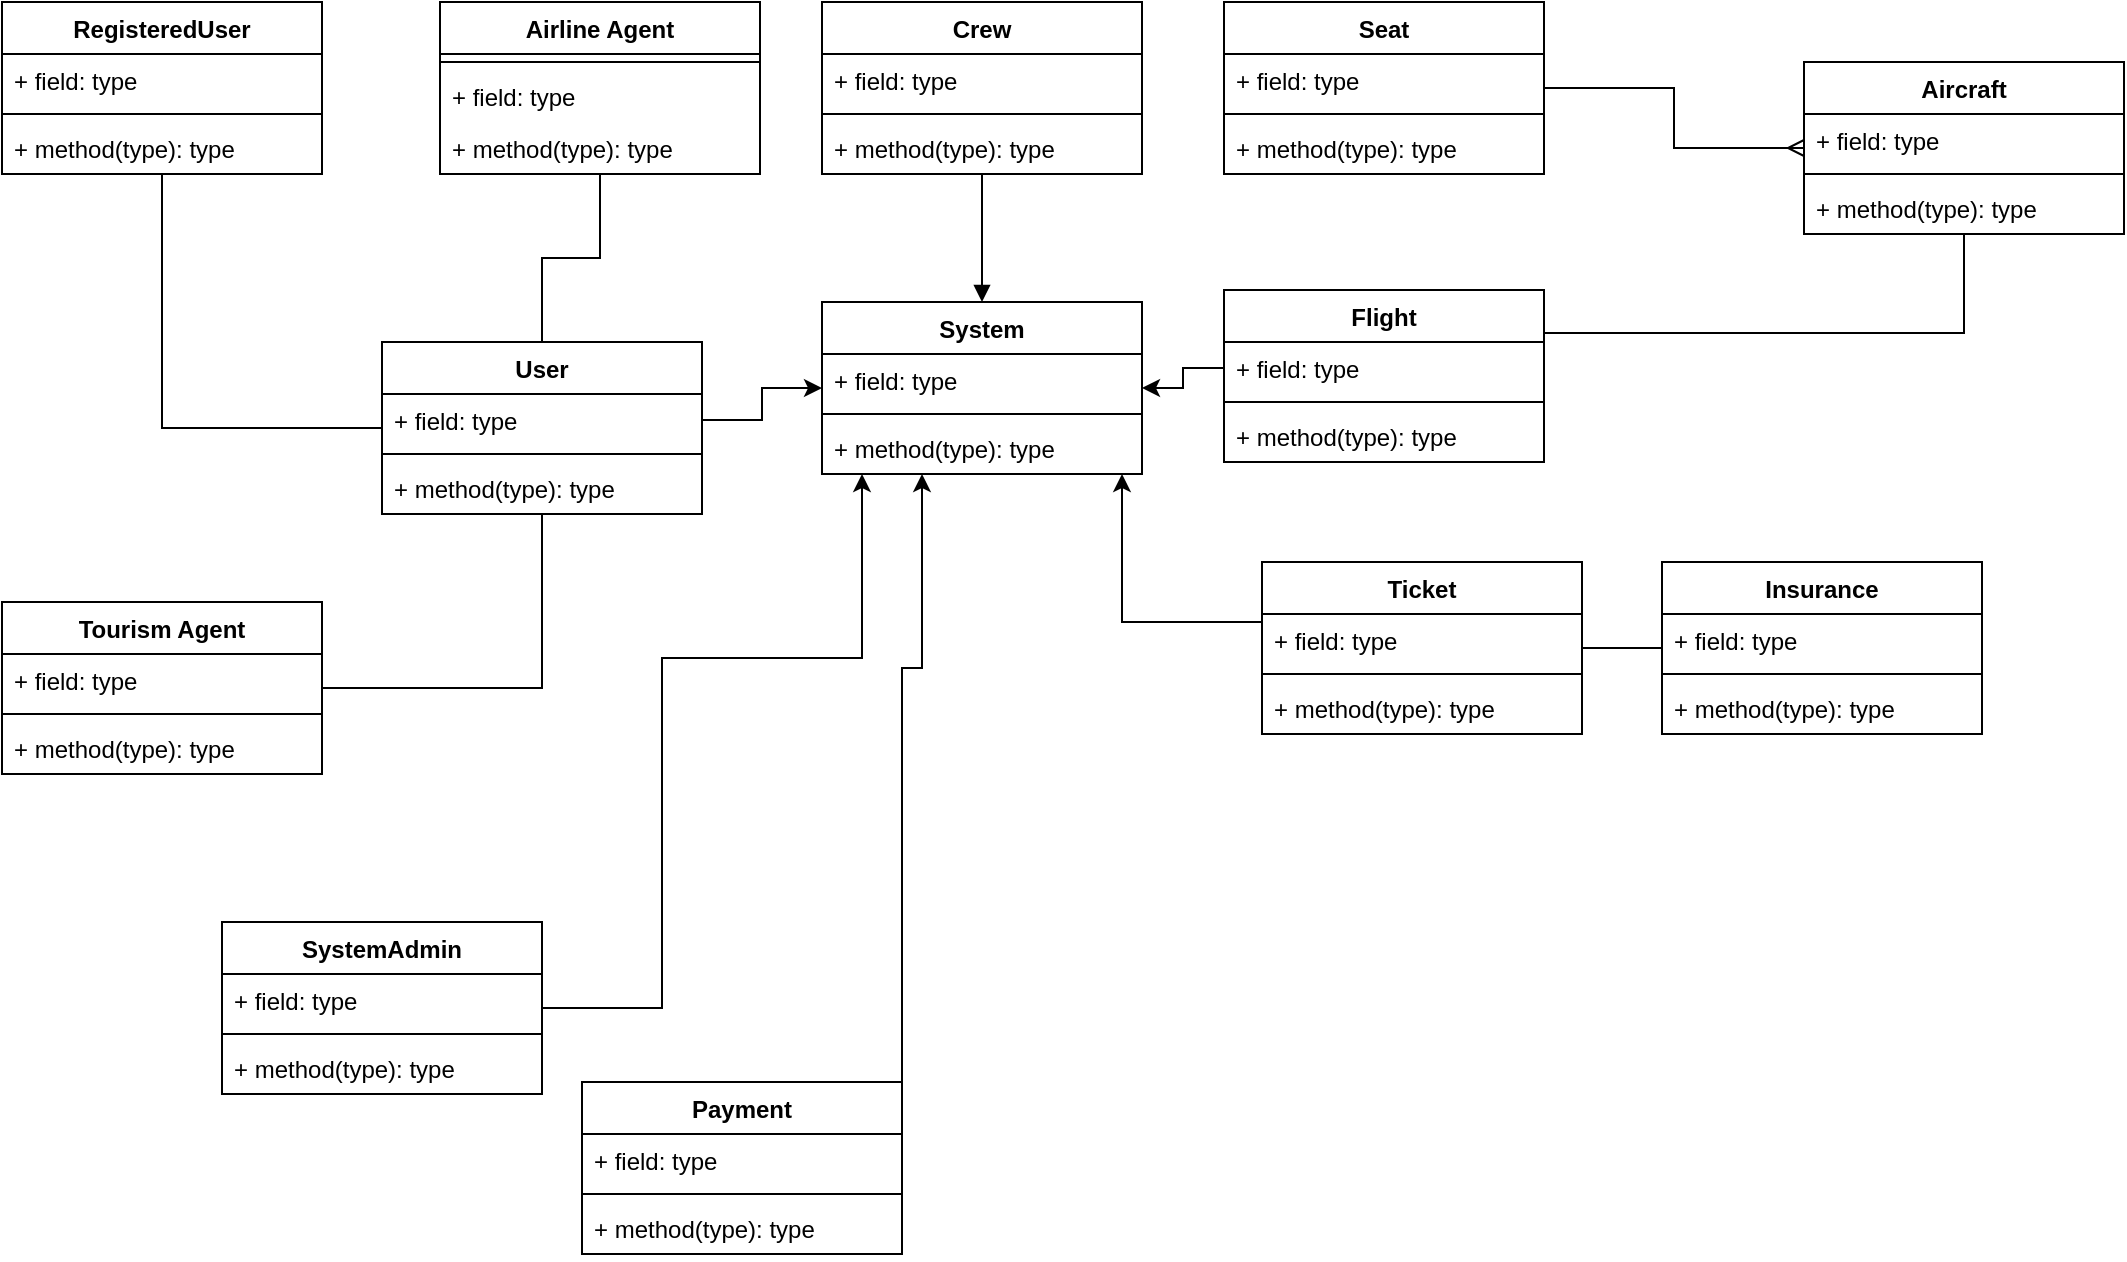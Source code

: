 <mxfile version="22.0.2" type="device">
  <diagram id="C5RBs43oDa-KdzZeNtuy" name="Page-1">
    <mxGraphModel dx="1235" dy="715" grid="1" gridSize="10" guides="1" tooltips="1" connect="1" arrows="1" fold="1" page="1" pageScale="1" pageWidth="1169" pageHeight="827" math="0" shadow="0">
      <root>
        <mxCell id="WIyWlLk6GJQsqaUBKTNV-0" />
        <mxCell id="WIyWlLk6GJQsqaUBKTNV-1" parent="WIyWlLk6GJQsqaUBKTNV-0" />
        <mxCell id="aw-GPny0GJZwGLFEZNLA-31" style="edgeStyle=orthogonalEdgeStyle;rounded=0;orthogonalLoop=1;jettySize=auto;html=1;endArrow=none;endFill=0;" edge="1" parent="WIyWlLk6GJQsqaUBKTNV-1" source="whf_SGI6JC4aqG-MGkW3-0" target="aw-GPny0GJZwGLFEZNLA-14">
          <mxGeometry relative="1" as="geometry" />
        </mxCell>
        <mxCell id="whf_SGI6JC4aqG-MGkW3-0" value="User" style="swimlane;fontStyle=1;align=center;verticalAlign=top;childLayout=stackLayout;horizontal=1;startSize=26;horizontalStack=0;resizeParent=1;resizeParentMax=0;resizeLast=0;collapsible=1;marginBottom=0;whiteSpace=wrap;html=1;" parent="WIyWlLk6GJQsqaUBKTNV-1" vertex="1">
          <mxGeometry x="230" y="190" width="160" height="86" as="geometry" />
        </mxCell>
        <mxCell id="whf_SGI6JC4aqG-MGkW3-1" value="+ field: type" style="text;strokeColor=none;fillColor=none;align=left;verticalAlign=top;spacingLeft=4;spacingRight=4;overflow=hidden;rotatable=0;points=[[0,0.5],[1,0.5]];portConstraint=eastwest;whiteSpace=wrap;html=1;" parent="whf_SGI6JC4aqG-MGkW3-0" vertex="1">
          <mxGeometry y="26" width="160" height="26" as="geometry" />
        </mxCell>
        <mxCell id="whf_SGI6JC4aqG-MGkW3-2" value="" style="line;strokeWidth=1;fillColor=none;align=left;verticalAlign=middle;spacingTop=-1;spacingLeft=3;spacingRight=3;rotatable=0;labelPosition=right;points=[];portConstraint=eastwest;strokeColor=inherit;" parent="whf_SGI6JC4aqG-MGkW3-0" vertex="1">
          <mxGeometry y="52" width="160" height="8" as="geometry" />
        </mxCell>
        <mxCell id="whf_SGI6JC4aqG-MGkW3-3" value="+ method(type): type" style="text;strokeColor=none;fillColor=none;align=left;verticalAlign=top;spacingLeft=4;spacingRight=4;overflow=hidden;rotatable=0;points=[[0,0.5],[1,0.5]];portConstraint=eastwest;whiteSpace=wrap;html=1;" parent="whf_SGI6JC4aqG-MGkW3-0" vertex="1">
          <mxGeometry y="60" width="160" height="26" as="geometry" />
        </mxCell>
        <mxCell id="aw-GPny0GJZwGLFEZNLA-3" style="edgeStyle=orthogonalEdgeStyle;rounded=0;orthogonalLoop=1;jettySize=auto;html=1;endArrow=none;endFill=0;" edge="1" parent="WIyWlLk6GJQsqaUBKTNV-1" source="whf_SGI6JC4aqG-MGkW3-4" target="whf_SGI6JC4aqG-MGkW3-0">
          <mxGeometry relative="1" as="geometry">
            <Array as="points">
              <mxPoint x="120" y="233" />
            </Array>
          </mxGeometry>
        </mxCell>
        <mxCell id="whf_SGI6JC4aqG-MGkW3-4" value="RegisteredUser" style="swimlane;fontStyle=1;align=center;verticalAlign=top;childLayout=stackLayout;horizontal=1;startSize=26;horizontalStack=0;resizeParent=1;resizeParentMax=0;resizeLast=0;collapsible=1;marginBottom=0;whiteSpace=wrap;html=1;" parent="WIyWlLk6GJQsqaUBKTNV-1" vertex="1">
          <mxGeometry x="40" y="20" width="160" height="86" as="geometry" />
        </mxCell>
        <mxCell id="whf_SGI6JC4aqG-MGkW3-5" value="+ field: type" style="text;strokeColor=none;fillColor=none;align=left;verticalAlign=top;spacingLeft=4;spacingRight=4;overflow=hidden;rotatable=0;points=[[0,0.5],[1,0.5]];portConstraint=eastwest;whiteSpace=wrap;html=1;" parent="whf_SGI6JC4aqG-MGkW3-4" vertex="1">
          <mxGeometry y="26" width="160" height="26" as="geometry" />
        </mxCell>
        <mxCell id="whf_SGI6JC4aqG-MGkW3-6" value="" style="line;strokeWidth=1;fillColor=none;align=left;verticalAlign=middle;spacingTop=-1;spacingLeft=3;spacingRight=3;rotatable=0;labelPosition=right;points=[];portConstraint=eastwest;strokeColor=inherit;" parent="whf_SGI6JC4aqG-MGkW3-4" vertex="1">
          <mxGeometry y="52" width="160" height="8" as="geometry" />
        </mxCell>
        <mxCell id="whf_SGI6JC4aqG-MGkW3-7" value="+ method(type): type" style="text;strokeColor=none;fillColor=none;align=left;verticalAlign=top;spacingLeft=4;spacingRight=4;overflow=hidden;rotatable=0;points=[[0,0.5],[1,0.5]];portConstraint=eastwest;whiteSpace=wrap;html=1;" parent="whf_SGI6JC4aqG-MGkW3-4" vertex="1">
          <mxGeometry y="60" width="160" height="26" as="geometry" />
        </mxCell>
        <mxCell id="whf_SGI6JC4aqG-MGkW3-12" value="Seat" style="swimlane;fontStyle=1;align=center;verticalAlign=top;childLayout=stackLayout;horizontal=1;startSize=26;horizontalStack=0;resizeParent=1;resizeParentMax=0;resizeLast=0;collapsible=1;marginBottom=0;whiteSpace=wrap;html=1;" parent="WIyWlLk6GJQsqaUBKTNV-1" vertex="1">
          <mxGeometry x="651" y="20" width="160" height="86" as="geometry" />
        </mxCell>
        <mxCell id="whf_SGI6JC4aqG-MGkW3-13" value="+ field: type" style="text;strokeColor=none;fillColor=none;align=left;verticalAlign=top;spacingLeft=4;spacingRight=4;overflow=hidden;rotatable=0;points=[[0,0.5],[1,0.5]];portConstraint=eastwest;whiteSpace=wrap;html=1;" parent="whf_SGI6JC4aqG-MGkW3-12" vertex="1">
          <mxGeometry y="26" width="160" height="26" as="geometry" />
        </mxCell>
        <mxCell id="whf_SGI6JC4aqG-MGkW3-14" value="" style="line;strokeWidth=1;fillColor=none;align=left;verticalAlign=middle;spacingTop=-1;spacingLeft=3;spacingRight=3;rotatable=0;labelPosition=right;points=[];portConstraint=eastwest;strokeColor=inherit;" parent="whf_SGI6JC4aqG-MGkW3-12" vertex="1">
          <mxGeometry y="52" width="160" height="8" as="geometry" />
        </mxCell>
        <mxCell id="whf_SGI6JC4aqG-MGkW3-15" value="+ method(type): type" style="text;strokeColor=none;fillColor=none;align=left;verticalAlign=top;spacingLeft=4;spacingRight=4;overflow=hidden;rotatable=0;points=[[0,0.5],[1,0.5]];portConstraint=eastwest;whiteSpace=wrap;html=1;" parent="whf_SGI6JC4aqG-MGkW3-12" vertex="1">
          <mxGeometry y="60" width="160" height="26" as="geometry" />
        </mxCell>
        <mxCell id="aw-GPny0GJZwGLFEZNLA-9" style="edgeStyle=orthogonalEdgeStyle;rounded=0;orthogonalLoop=1;jettySize=auto;html=1;exitX=1;exitY=0.25;exitDx=0;exitDy=0;endArrow=none;endFill=0;" edge="1" parent="WIyWlLk6GJQsqaUBKTNV-1" source="whf_SGI6JC4aqG-MGkW3-16" target="xYayTOOLB2RGcjKJtRsR-19">
          <mxGeometry relative="1" as="geometry" />
        </mxCell>
        <mxCell id="whf_SGI6JC4aqG-MGkW3-16" value="Flight" style="swimlane;fontStyle=1;align=center;verticalAlign=top;childLayout=stackLayout;horizontal=1;startSize=26;horizontalStack=0;resizeParent=1;resizeParentMax=0;resizeLast=0;collapsible=1;marginBottom=0;whiteSpace=wrap;html=1;" parent="WIyWlLk6GJQsqaUBKTNV-1" vertex="1">
          <mxGeometry x="651" y="164" width="160" height="86" as="geometry" />
        </mxCell>
        <mxCell id="whf_SGI6JC4aqG-MGkW3-17" value="+ field: type" style="text;strokeColor=none;fillColor=none;align=left;verticalAlign=top;spacingLeft=4;spacingRight=4;overflow=hidden;rotatable=0;points=[[0,0.5],[1,0.5]];portConstraint=eastwest;whiteSpace=wrap;html=1;" parent="whf_SGI6JC4aqG-MGkW3-16" vertex="1">
          <mxGeometry y="26" width="160" height="26" as="geometry" />
        </mxCell>
        <mxCell id="whf_SGI6JC4aqG-MGkW3-18" value="" style="line;strokeWidth=1;fillColor=none;align=left;verticalAlign=middle;spacingTop=-1;spacingLeft=3;spacingRight=3;rotatable=0;labelPosition=right;points=[];portConstraint=eastwest;strokeColor=inherit;" parent="whf_SGI6JC4aqG-MGkW3-16" vertex="1">
          <mxGeometry y="52" width="160" height="8" as="geometry" />
        </mxCell>
        <mxCell id="whf_SGI6JC4aqG-MGkW3-19" value="+ method(type): type" style="text;strokeColor=none;fillColor=none;align=left;verticalAlign=top;spacingLeft=4;spacingRight=4;overflow=hidden;rotatable=0;points=[[0,0.5],[1,0.5]];portConstraint=eastwest;whiteSpace=wrap;html=1;" parent="whf_SGI6JC4aqG-MGkW3-16" vertex="1">
          <mxGeometry y="60" width="160" height="26" as="geometry" />
        </mxCell>
        <mxCell id="whf_SGI6JC4aqG-MGkW3-20" value="Insurance" style="swimlane;fontStyle=1;align=center;verticalAlign=top;childLayout=stackLayout;horizontal=1;startSize=26;horizontalStack=0;resizeParent=1;resizeParentMax=0;resizeLast=0;collapsible=1;marginBottom=0;whiteSpace=wrap;html=1;" parent="WIyWlLk6GJQsqaUBKTNV-1" vertex="1">
          <mxGeometry x="870" y="300" width="160" height="86" as="geometry" />
        </mxCell>
        <mxCell id="whf_SGI6JC4aqG-MGkW3-21" value="+ field: type" style="text;strokeColor=none;fillColor=none;align=left;verticalAlign=top;spacingLeft=4;spacingRight=4;overflow=hidden;rotatable=0;points=[[0,0.5],[1,0.5]];portConstraint=eastwest;whiteSpace=wrap;html=1;" parent="whf_SGI6JC4aqG-MGkW3-20" vertex="1">
          <mxGeometry y="26" width="160" height="26" as="geometry" />
        </mxCell>
        <mxCell id="whf_SGI6JC4aqG-MGkW3-22" value="" style="line;strokeWidth=1;fillColor=none;align=left;verticalAlign=middle;spacingTop=-1;spacingLeft=3;spacingRight=3;rotatable=0;labelPosition=right;points=[];portConstraint=eastwest;strokeColor=inherit;" parent="whf_SGI6JC4aqG-MGkW3-20" vertex="1">
          <mxGeometry y="52" width="160" height="8" as="geometry" />
        </mxCell>
        <mxCell id="whf_SGI6JC4aqG-MGkW3-23" value="+ method(type): type" style="text;strokeColor=none;fillColor=none;align=left;verticalAlign=top;spacingLeft=4;spacingRight=4;overflow=hidden;rotatable=0;points=[[0,0.5],[1,0.5]];portConstraint=eastwest;whiteSpace=wrap;html=1;" parent="whf_SGI6JC4aqG-MGkW3-20" vertex="1">
          <mxGeometry y="60" width="160" height="26" as="geometry" />
        </mxCell>
        <mxCell id="aw-GPny0GJZwGLFEZNLA-4" style="edgeStyle=orthogonalEdgeStyle;rounded=0;orthogonalLoop=1;jettySize=auto;html=1;endArrow=none;endFill=0;" edge="1" parent="WIyWlLk6GJQsqaUBKTNV-1" source="whf_SGI6JC4aqG-MGkW3-24" target="whf_SGI6JC4aqG-MGkW3-0">
          <mxGeometry relative="1" as="geometry" />
        </mxCell>
        <mxCell id="whf_SGI6JC4aqG-MGkW3-24" value="Tourism Agent" style="swimlane;fontStyle=1;align=center;verticalAlign=top;childLayout=stackLayout;horizontal=1;startSize=26;horizontalStack=0;resizeParent=1;resizeParentMax=0;resizeLast=0;collapsible=1;marginBottom=0;whiteSpace=wrap;html=1;" parent="WIyWlLk6GJQsqaUBKTNV-1" vertex="1">
          <mxGeometry x="40" y="320" width="160" height="86" as="geometry" />
        </mxCell>
        <mxCell id="whf_SGI6JC4aqG-MGkW3-25" value="+ field: type" style="text;strokeColor=none;fillColor=none;align=left;verticalAlign=top;spacingLeft=4;spacingRight=4;overflow=hidden;rotatable=0;points=[[0,0.5],[1,0.5]];portConstraint=eastwest;whiteSpace=wrap;html=1;" parent="whf_SGI6JC4aqG-MGkW3-24" vertex="1">
          <mxGeometry y="26" width="160" height="26" as="geometry" />
        </mxCell>
        <mxCell id="whf_SGI6JC4aqG-MGkW3-26" value="" style="line;strokeWidth=1;fillColor=none;align=left;verticalAlign=middle;spacingTop=-1;spacingLeft=3;spacingRight=3;rotatable=0;labelPosition=right;points=[];portConstraint=eastwest;strokeColor=inherit;" parent="whf_SGI6JC4aqG-MGkW3-24" vertex="1">
          <mxGeometry y="52" width="160" height="8" as="geometry" />
        </mxCell>
        <mxCell id="whf_SGI6JC4aqG-MGkW3-27" value="+ method(type): type" style="text;strokeColor=none;fillColor=none;align=left;verticalAlign=top;spacingLeft=4;spacingRight=4;overflow=hidden;rotatable=0;points=[[0,0.5],[1,0.5]];portConstraint=eastwest;whiteSpace=wrap;html=1;" parent="whf_SGI6JC4aqG-MGkW3-24" vertex="1">
          <mxGeometry y="60" width="160" height="26" as="geometry" />
        </mxCell>
        <mxCell id="aw-GPny0GJZwGLFEZNLA-33" style="edgeStyle=orthogonalEdgeStyle;rounded=0;orthogonalLoop=1;jettySize=auto;html=1;" edge="1" parent="WIyWlLk6GJQsqaUBKTNV-1" source="whf_SGI6JC4aqG-MGkW3-28" target="aw-GPny0GJZwGLFEZNLA-23">
          <mxGeometry relative="1" as="geometry">
            <Array as="points">
              <mxPoint x="370" y="348" />
              <mxPoint x="470" y="348" />
            </Array>
          </mxGeometry>
        </mxCell>
        <mxCell id="whf_SGI6JC4aqG-MGkW3-28" value="SystemAdmin" style="swimlane;fontStyle=1;align=center;verticalAlign=top;childLayout=stackLayout;horizontal=1;startSize=26;horizontalStack=0;resizeParent=1;resizeParentMax=0;resizeLast=0;collapsible=1;marginBottom=0;whiteSpace=wrap;html=1;" parent="WIyWlLk6GJQsqaUBKTNV-1" vertex="1">
          <mxGeometry x="150" y="480" width="160" height="86" as="geometry" />
        </mxCell>
        <mxCell id="whf_SGI6JC4aqG-MGkW3-29" value="+ field: type" style="text;strokeColor=none;fillColor=none;align=left;verticalAlign=top;spacingLeft=4;spacingRight=4;overflow=hidden;rotatable=0;points=[[0,0.5],[1,0.5]];portConstraint=eastwest;whiteSpace=wrap;html=1;" parent="whf_SGI6JC4aqG-MGkW3-28" vertex="1">
          <mxGeometry y="26" width="160" height="26" as="geometry" />
        </mxCell>
        <mxCell id="whf_SGI6JC4aqG-MGkW3-30" value="" style="line;strokeWidth=1;fillColor=none;align=left;verticalAlign=middle;spacingTop=-1;spacingLeft=3;spacingRight=3;rotatable=0;labelPosition=right;points=[];portConstraint=eastwest;strokeColor=inherit;" parent="whf_SGI6JC4aqG-MGkW3-28" vertex="1">
          <mxGeometry y="52" width="160" height="8" as="geometry" />
        </mxCell>
        <mxCell id="whf_SGI6JC4aqG-MGkW3-31" value="+ method(type): type" style="text;strokeColor=none;fillColor=none;align=left;verticalAlign=top;spacingLeft=4;spacingRight=4;overflow=hidden;rotatable=0;points=[[0,0.5],[1,0.5]];portConstraint=eastwest;whiteSpace=wrap;html=1;" parent="whf_SGI6JC4aqG-MGkW3-28" vertex="1">
          <mxGeometry y="60" width="160" height="26" as="geometry" />
        </mxCell>
        <mxCell id="aw-GPny0GJZwGLFEZNLA-0" style="edgeStyle=orthogonalEdgeStyle;rounded=0;orthogonalLoop=1;jettySize=auto;html=1;endArrow=none;endFill=0;" edge="1" parent="WIyWlLk6GJQsqaUBKTNV-1" source="xYayTOOLB2RGcjKJtRsR-5" target="whf_SGI6JC4aqG-MGkW3-20">
          <mxGeometry relative="1" as="geometry" />
        </mxCell>
        <mxCell id="aw-GPny0GJZwGLFEZNLA-28" style="edgeStyle=orthogonalEdgeStyle;rounded=0;orthogonalLoop=1;jettySize=auto;html=1;" edge="1" parent="WIyWlLk6GJQsqaUBKTNV-1" source="xYayTOOLB2RGcjKJtRsR-5" target="aw-GPny0GJZwGLFEZNLA-23">
          <mxGeometry relative="1" as="geometry">
            <mxPoint x="570" y="270" as="targetPoint" />
            <Array as="points">
              <mxPoint x="600" y="330" />
            </Array>
          </mxGeometry>
        </mxCell>
        <mxCell id="xYayTOOLB2RGcjKJtRsR-5" value="Ticket" style="swimlane;fontStyle=1;align=center;verticalAlign=top;childLayout=stackLayout;horizontal=1;startSize=26;horizontalStack=0;resizeParent=1;resizeParentMax=0;resizeLast=0;collapsible=1;marginBottom=0;whiteSpace=wrap;html=1;" parent="WIyWlLk6GJQsqaUBKTNV-1" vertex="1">
          <mxGeometry x="670" y="300" width="160" height="86" as="geometry" />
        </mxCell>
        <mxCell id="xYayTOOLB2RGcjKJtRsR-6" value="+ field: type" style="text;strokeColor=none;fillColor=none;align=left;verticalAlign=top;spacingLeft=4;spacingRight=4;overflow=hidden;rotatable=0;points=[[0,0.5],[1,0.5]];portConstraint=eastwest;whiteSpace=wrap;html=1;" parent="xYayTOOLB2RGcjKJtRsR-5" vertex="1">
          <mxGeometry y="26" width="160" height="26" as="geometry" />
        </mxCell>
        <mxCell id="xYayTOOLB2RGcjKJtRsR-7" value="" style="line;strokeWidth=1;fillColor=none;align=left;verticalAlign=middle;spacingTop=-1;spacingLeft=3;spacingRight=3;rotatable=0;labelPosition=right;points=[];portConstraint=eastwest;strokeColor=inherit;" parent="xYayTOOLB2RGcjKJtRsR-5" vertex="1">
          <mxGeometry y="52" width="160" height="8" as="geometry" />
        </mxCell>
        <mxCell id="xYayTOOLB2RGcjKJtRsR-8" value="+ method(type): type" style="text;strokeColor=none;fillColor=none;align=left;verticalAlign=top;spacingLeft=4;spacingRight=4;overflow=hidden;rotatable=0;points=[[0,0.5],[1,0.5]];portConstraint=eastwest;whiteSpace=wrap;html=1;" parent="xYayTOOLB2RGcjKJtRsR-5" vertex="1">
          <mxGeometry y="60" width="160" height="26" as="geometry" />
        </mxCell>
        <mxCell id="aw-GPny0GJZwGLFEZNLA-11" style="edgeStyle=orthogonalEdgeStyle;rounded=0;orthogonalLoop=1;jettySize=auto;html=1;endArrow=none;endFill=0;startArrow=ERmany;startFill=0;" edge="1" parent="WIyWlLk6GJQsqaUBKTNV-1" source="xYayTOOLB2RGcjKJtRsR-19" target="whf_SGI6JC4aqG-MGkW3-12">
          <mxGeometry relative="1" as="geometry" />
        </mxCell>
        <mxCell id="xYayTOOLB2RGcjKJtRsR-19" value="Aircraft" style="swimlane;fontStyle=1;align=center;verticalAlign=top;childLayout=stackLayout;horizontal=1;startSize=26;horizontalStack=0;resizeParent=1;resizeParentMax=0;resizeLast=0;collapsible=1;marginBottom=0;whiteSpace=wrap;html=1;" parent="WIyWlLk6GJQsqaUBKTNV-1" vertex="1">
          <mxGeometry x="941" y="50" width="160" height="86" as="geometry" />
        </mxCell>
        <mxCell id="xYayTOOLB2RGcjKJtRsR-20" value="+ field: type" style="text;strokeColor=none;fillColor=none;align=left;verticalAlign=top;spacingLeft=4;spacingRight=4;overflow=hidden;rotatable=0;points=[[0,0.5],[1,0.5]];portConstraint=eastwest;whiteSpace=wrap;html=1;" parent="xYayTOOLB2RGcjKJtRsR-19" vertex="1">
          <mxGeometry y="26" width="160" height="26" as="geometry" />
        </mxCell>
        <mxCell id="xYayTOOLB2RGcjKJtRsR-21" value="" style="line;strokeWidth=1;fillColor=none;align=left;verticalAlign=middle;spacingTop=-1;spacingLeft=3;spacingRight=3;rotatable=0;labelPosition=right;points=[];portConstraint=eastwest;strokeColor=inherit;" parent="xYayTOOLB2RGcjKJtRsR-19" vertex="1">
          <mxGeometry y="52" width="160" height="8" as="geometry" />
        </mxCell>
        <mxCell id="xYayTOOLB2RGcjKJtRsR-22" value="+ method(type): type" style="text;strokeColor=none;fillColor=none;align=left;verticalAlign=top;spacingLeft=4;spacingRight=4;overflow=hidden;rotatable=0;points=[[0,0.5],[1,0.5]];portConstraint=eastwest;whiteSpace=wrap;html=1;" parent="xYayTOOLB2RGcjKJtRsR-19" vertex="1">
          <mxGeometry y="60" width="160" height="26" as="geometry" />
        </mxCell>
        <mxCell id="aw-GPny0GJZwGLFEZNLA-32" style="edgeStyle=orthogonalEdgeStyle;rounded=0;orthogonalLoop=1;jettySize=auto;html=1;endArrow=block;endFill=1;" edge="1" parent="WIyWlLk6GJQsqaUBKTNV-1" source="xYayTOOLB2RGcjKJtRsR-24" target="aw-GPny0GJZwGLFEZNLA-23">
          <mxGeometry relative="1" as="geometry" />
        </mxCell>
        <mxCell id="xYayTOOLB2RGcjKJtRsR-24" value="Crew" style="swimlane;fontStyle=1;align=center;verticalAlign=top;childLayout=stackLayout;horizontal=1;startSize=26;horizontalStack=0;resizeParent=1;resizeParentMax=0;resizeLast=0;collapsible=1;marginBottom=0;whiteSpace=wrap;html=1;" parent="WIyWlLk6GJQsqaUBKTNV-1" vertex="1">
          <mxGeometry x="450" y="20" width="160" height="86" as="geometry" />
        </mxCell>
        <mxCell id="xYayTOOLB2RGcjKJtRsR-25" value="+ field: type" style="text;strokeColor=none;fillColor=none;align=left;verticalAlign=top;spacingLeft=4;spacingRight=4;overflow=hidden;rotatable=0;points=[[0,0.5],[1,0.5]];portConstraint=eastwest;whiteSpace=wrap;html=1;" parent="xYayTOOLB2RGcjKJtRsR-24" vertex="1">
          <mxGeometry y="26" width="160" height="26" as="geometry" />
        </mxCell>
        <mxCell id="xYayTOOLB2RGcjKJtRsR-26" value="" style="line;strokeWidth=1;fillColor=none;align=left;verticalAlign=middle;spacingTop=-1;spacingLeft=3;spacingRight=3;rotatable=0;labelPosition=right;points=[];portConstraint=eastwest;strokeColor=inherit;" parent="xYayTOOLB2RGcjKJtRsR-24" vertex="1">
          <mxGeometry y="52" width="160" height="8" as="geometry" />
        </mxCell>
        <mxCell id="xYayTOOLB2RGcjKJtRsR-27" value="+ method(type): type" style="text;strokeColor=none;fillColor=none;align=left;verticalAlign=top;spacingLeft=4;spacingRight=4;overflow=hidden;rotatable=0;points=[[0,0.5],[1,0.5]];portConstraint=eastwest;whiteSpace=wrap;html=1;" parent="xYayTOOLB2RGcjKJtRsR-24" vertex="1">
          <mxGeometry y="60" width="160" height="26" as="geometry" />
        </mxCell>
        <mxCell id="aw-GPny0GJZwGLFEZNLA-14" value="Airline Agent" style="swimlane;fontStyle=1;align=center;verticalAlign=top;childLayout=stackLayout;horizontal=1;startSize=26;horizontalStack=0;resizeParent=1;resizeParentMax=0;resizeLast=0;collapsible=1;marginBottom=0;whiteSpace=wrap;html=1;" vertex="1" parent="WIyWlLk6GJQsqaUBKTNV-1">
          <mxGeometry x="259" y="20" width="160" height="86" as="geometry" />
        </mxCell>
        <mxCell id="aw-GPny0GJZwGLFEZNLA-16" value="" style="line;strokeWidth=1;fillColor=none;align=left;verticalAlign=middle;spacingTop=-1;spacingLeft=3;spacingRight=3;rotatable=0;labelPosition=right;points=[];portConstraint=eastwest;strokeColor=inherit;" vertex="1" parent="aw-GPny0GJZwGLFEZNLA-14">
          <mxGeometry y="26" width="160" height="8" as="geometry" />
        </mxCell>
        <mxCell id="aw-GPny0GJZwGLFEZNLA-15" value="+ field: type" style="text;strokeColor=none;fillColor=none;align=left;verticalAlign=top;spacingLeft=4;spacingRight=4;overflow=hidden;rotatable=0;points=[[0,0.5],[1,0.5]];portConstraint=eastwest;whiteSpace=wrap;html=1;" vertex="1" parent="aw-GPny0GJZwGLFEZNLA-14">
          <mxGeometry y="34" width="160" height="26" as="geometry" />
        </mxCell>
        <mxCell id="aw-GPny0GJZwGLFEZNLA-17" value="+ method(type): type" style="text;strokeColor=none;fillColor=none;align=left;verticalAlign=top;spacingLeft=4;spacingRight=4;overflow=hidden;rotatable=0;points=[[0,0.5],[1,0.5]];portConstraint=eastwest;whiteSpace=wrap;html=1;" vertex="1" parent="aw-GPny0GJZwGLFEZNLA-14">
          <mxGeometry y="60" width="160" height="26" as="geometry" />
        </mxCell>
        <mxCell id="aw-GPny0GJZwGLFEZNLA-23" value="System" style="swimlane;fontStyle=1;align=center;verticalAlign=top;childLayout=stackLayout;horizontal=1;startSize=26;horizontalStack=0;resizeParent=1;resizeParentMax=0;resizeLast=0;collapsible=1;marginBottom=0;whiteSpace=wrap;html=1;" vertex="1" parent="WIyWlLk6GJQsqaUBKTNV-1">
          <mxGeometry x="450" y="170" width="160" height="86" as="geometry" />
        </mxCell>
        <mxCell id="aw-GPny0GJZwGLFEZNLA-24" value="+ field: type" style="text;strokeColor=none;fillColor=none;align=left;verticalAlign=top;spacingLeft=4;spacingRight=4;overflow=hidden;rotatable=0;points=[[0,0.5],[1,0.5]];portConstraint=eastwest;whiteSpace=wrap;html=1;" vertex="1" parent="aw-GPny0GJZwGLFEZNLA-23">
          <mxGeometry y="26" width="160" height="26" as="geometry" />
        </mxCell>
        <mxCell id="aw-GPny0GJZwGLFEZNLA-25" value="" style="line;strokeWidth=1;fillColor=none;align=left;verticalAlign=middle;spacingTop=-1;spacingLeft=3;spacingRight=3;rotatable=0;labelPosition=right;points=[];portConstraint=eastwest;strokeColor=inherit;" vertex="1" parent="aw-GPny0GJZwGLFEZNLA-23">
          <mxGeometry y="52" width="160" height="8" as="geometry" />
        </mxCell>
        <mxCell id="aw-GPny0GJZwGLFEZNLA-26" value="+ method(type): type" style="text;strokeColor=none;fillColor=none;align=left;verticalAlign=top;spacingLeft=4;spacingRight=4;overflow=hidden;rotatable=0;points=[[0,0.5],[1,0.5]];portConstraint=eastwest;whiteSpace=wrap;html=1;" vertex="1" parent="aw-GPny0GJZwGLFEZNLA-23">
          <mxGeometry y="60" width="160" height="26" as="geometry" />
        </mxCell>
        <mxCell id="aw-GPny0GJZwGLFEZNLA-27" style="edgeStyle=orthogonalEdgeStyle;rounded=0;orthogonalLoop=1;jettySize=auto;html=1;" edge="1" parent="WIyWlLk6GJQsqaUBKTNV-1" source="whf_SGI6JC4aqG-MGkW3-17" target="aw-GPny0GJZwGLFEZNLA-23">
          <mxGeometry relative="1" as="geometry" />
        </mxCell>
        <mxCell id="aw-GPny0GJZwGLFEZNLA-30" style="edgeStyle=orthogonalEdgeStyle;rounded=0;orthogonalLoop=1;jettySize=auto;html=1;" edge="1" parent="WIyWlLk6GJQsqaUBKTNV-1" source="whf_SGI6JC4aqG-MGkW3-1" target="aw-GPny0GJZwGLFEZNLA-23">
          <mxGeometry relative="1" as="geometry" />
        </mxCell>
        <mxCell id="aw-GPny0GJZwGLFEZNLA-38" style="edgeStyle=orthogonalEdgeStyle;rounded=0;orthogonalLoop=1;jettySize=auto;html=1;" edge="1" parent="WIyWlLk6GJQsqaUBKTNV-1" source="aw-GPny0GJZwGLFEZNLA-34" target="aw-GPny0GJZwGLFEZNLA-23">
          <mxGeometry relative="1" as="geometry">
            <Array as="points">
              <mxPoint x="490" y="353" />
              <mxPoint x="500" y="353" />
            </Array>
          </mxGeometry>
        </mxCell>
        <mxCell id="aw-GPny0GJZwGLFEZNLA-34" value="Payment" style="swimlane;fontStyle=1;align=center;verticalAlign=top;childLayout=stackLayout;horizontal=1;startSize=26;horizontalStack=0;resizeParent=1;resizeParentMax=0;resizeLast=0;collapsible=1;marginBottom=0;whiteSpace=wrap;html=1;" vertex="1" parent="WIyWlLk6GJQsqaUBKTNV-1">
          <mxGeometry x="330" y="560" width="160" height="86" as="geometry" />
        </mxCell>
        <mxCell id="aw-GPny0GJZwGLFEZNLA-35" value="+ field: type" style="text;strokeColor=none;fillColor=none;align=left;verticalAlign=top;spacingLeft=4;spacingRight=4;overflow=hidden;rotatable=0;points=[[0,0.5],[1,0.5]];portConstraint=eastwest;whiteSpace=wrap;html=1;" vertex="1" parent="aw-GPny0GJZwGLFEZNLA-34">
          <mxGeometry y="26" width="160" height="26" as="geometry" />
        </mxCell>
        <mxCell id="aw-GPny0GJZwGLFEZNLA-36" value="" style="line;strokeWidth=1;fillColor=none;align=left;verticalAlign=middle;spacingTop=-1;spacingLeft=3;spacingRight=3;rotatable=0;labelPosition=right;points=[];portConstraint=eastwest;strokeColor=inherit;" vertex="1" parent="aw-GPny0GJZwGLFEZNLA-34">
          <mxGeometry y="52" width="160" height="8" as="geometry" />
        </mxCell>
        <mxCell id="aw-GPny0GJZwGLFEZNLA-37" value="+ method(type): type" style="text;strokeColor=none;fillColor=none;align=left;verticalAlign=top;spacingLeft=4;spacingRight=4;overflow=hidden;rotatable=0;points=[[0,0.5],[1,0.5]];portConstraint=eastwest;whiteSpace=wrap;html=1;" vertex="1" parent="aw-GPny0GJZwGLFEZNLA-34">
          <mxGeometry y="60" width="160" height="26" as="geometry" />
        </mxCell>
      </root>
    </mxGraphModel>
  </diagram>
</mxfile>
